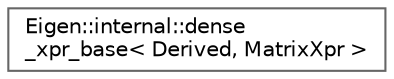 digraph "类继承关系图"
{
 // LATEX_PDF_SIZE
  bgcolor="transparent";
  edge [fontname=Helvetica,fontsize=10,labelfontname=Helvetica,labelfontsize=10];
  node [fontname=Helvetica,fontsize=10,shape=box,height=0.2,width=0.4];
  rankdir="LR";
  Node0 [id="Node000000",label="Eigen::internal::dense\l_xpr_base\< Derived, MatrixXpr \>",height=0.2,width=0.4,color="grey40", fillcolor="white", style="filled",URL="$struct_eigen_1_1internal_1_1dense__xpr__base_3_01_derived_00_01_matrix_xpr_01_4.html",tooltip=" "];
}
